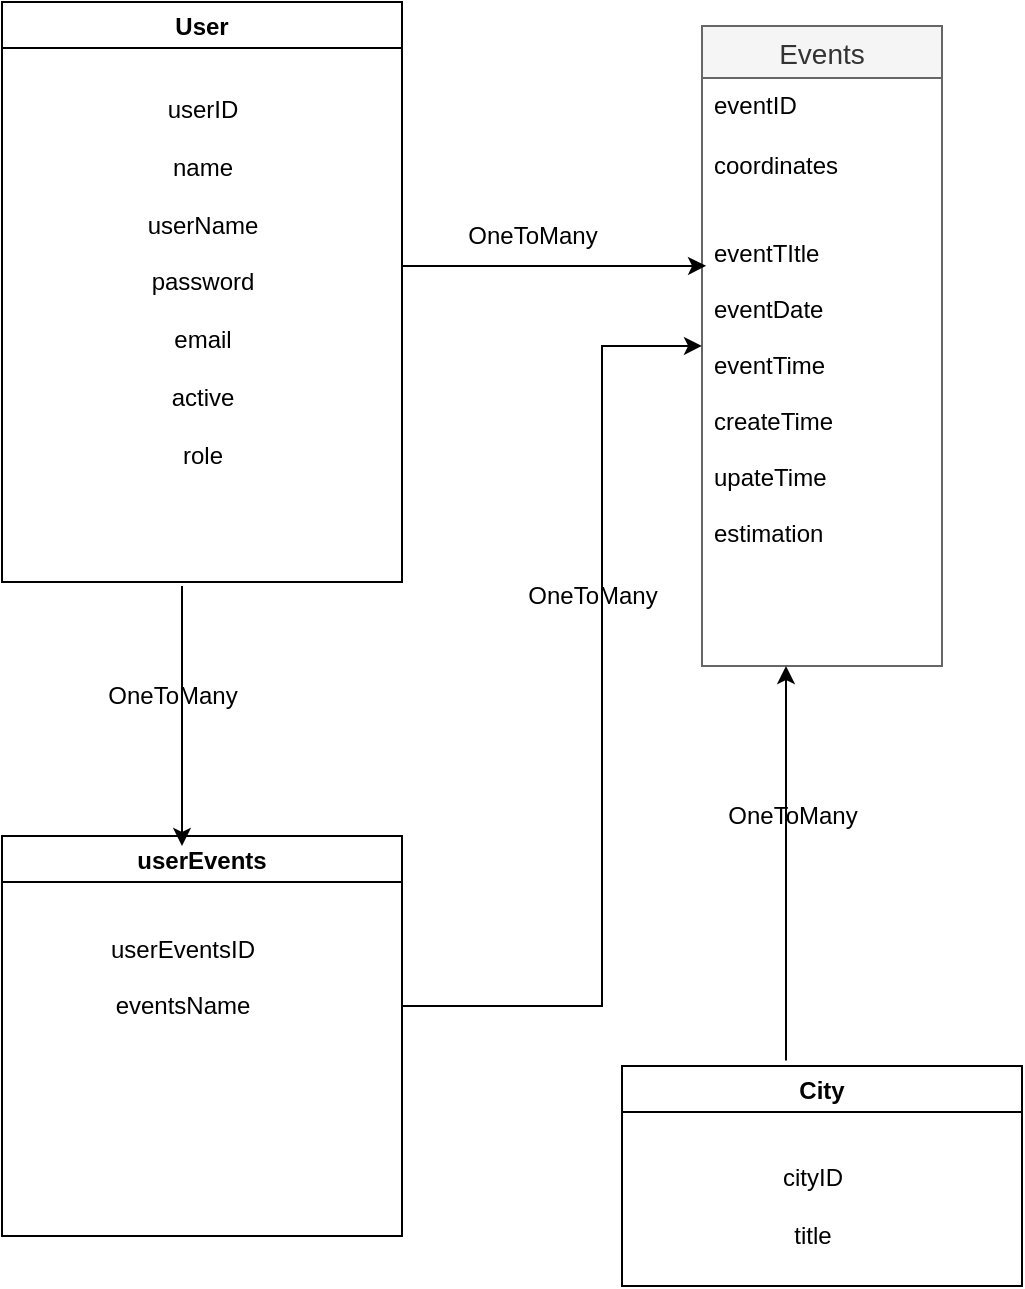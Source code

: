 <mxfile version="20.3.6" type="github">
  <diagram id="aw-yCcZevySmTfpU_dS_" name="Страница 1">
    <mxGraphModel dx="876" dy="425" grid="1" gridSize="10" guides="1" tooltips="1" connect="1" arrows="1" fold="1" page="1" pageScale="1" pageWidth="827" pageHeight="1169" math="0" shadow="0">
      <root>
        <mxCell id="0" />
        <mxCell id="1" parent="0" />
        <mxCell id="4LoF3xcJ_vZ8I_fZvGXv-9" value="User" style="swimlane;labelBackgroundColor=none;labelBorderColor=none;fontColor=#000000;" parent="1" vertex="1">
          <mxGeometry x="50" y="68" width="200" height="290" as="geometry" />
        </mxCell>
        <mxCell id="4LoF3xcJ_vZ8I_fZvGXv-10" value="&lt;div&gt;userID&lt;/div&gt;&lt;div&gt;&lt;br&gt;&lt;/div&gt;&lt;div&gt;name&lt;/div&gt;&lt;div&gt;&lt;br&gt;&lt;/div&gt;&lt;div&gt;userName&lt;/div&gt;&lt;div&gt;&lt;br&gt;&lt;/div&gt;&lt;div&gt;password&lt;/div&gt;&lt;div&gt;&lt;br&gt;&lt;/div&gt;&lt;div&gt;email&lt;/div&gt;&lt;div&gt;&lt;br&gt;&lt;/div&gt;&lt;div&gt;active&lt;/div&gt;&lt;div&gt;&lt;br&gt;&lt;/div&gt;&lt;div&gt;role&lt;br&gt;&lt;/div&gt;" style="text;html=1;align=center;verticalAlign=middle;resizable=0;points=[];autosize=1;strokeColor=none;fillColor=none;fontColor=#000000;" parent="4LoF3xcJ_vZ8I_fZvGXv-9" vertex="1">
          <mxGeometry x="60" y="40" width="80" height="200" as="geometry" />
        </mxCell>
        <mxCell id="4LoF3xcJ_vZ8I_fZvGXv-4" value="Events" style="swimlane;fontStyle=0;childLayout=stackLayout;horizontal=1;startSize=26;horizontalStack=0;resizeParent=1;resizeParentMax=0;resizeLast=0;collapsible=1;marginBottom=0;align=center;fontSize=14;fillColor=#f5f5f5;fontColor=#333333;strokeColor=#666666;" parent="1" vertex="1">
          <mxGeometry x="400" y="80" width="120" height="320" as="geometry" />
        </mxCell>
        <mxCell id="4LoF3xcJ_vZ8I_fZvGXv-5" value="eventID" style="text;strokeColor=none;fillColor=none;spacingLeft=4;spacingRight=4;overflow=hidden;rotatable=0;points=[[0,0.5],[1,0.5]];portConstraint=eastwest;fontSize=12;fontColor=#000000;labelBackgroundColor=none;labelBorderColor=none;" parent="4LoF3xcJ_vZ8I_fZvGXv-4" vertex="1">
          <mxGeometry y="26" width="120" height="30" as="geometry" />
        </mxCell>
        <mxCell id="4LoF3xcJ_vZ8I_fZvGXv-6" value="coordinates" style="text;strokeColor=none;fillColor=none;spacingLeft=4;spacingRight=4;overflow=hidden;rotatable=0;points=[[0,0.5],[1,0.5]];portConstraint=eastwest;fontSize=12;" parent="4LoF3xcJ_vZ8I_fZvGXv-4" vertex="1">
          <mxGeometry y="56" width="120" height="30" as="geometry" />
        </mxCell>
        <mxCell id="4LoF3xcJ_vZ8I_fZvGXv-7" value="&#xa;eventTItle&#xa;&#xa;eventDate&#xa;&#xa;eventTime&#xa;&#xa;createTime&#xa;&#xa;upateTime&#xa;&#xa;estimation&#xa;&#xa;&#xa;&#xa;&#xa;" style="text;strokeColor=none;fillColor=none;spacingLeft=4;spacingRight=4;overflow=hidden;rotatable=0;points=[[0,0.5],[1,0.5]];portConstraint=eastwest;fontSize=12;" parent="4LoF3xcJ_vZ8I_fZvGXv-4" vertex="1">
          <mxGeometry y="86" width="120" height="234" as="geometry" />
        </mxCell>
        <mxCell id="4LoF3xcJ_vZ8I_fZvGXv-13" value="" style="endArrow=classic;html=1;rounded=0;fontColor=#000000;entryX=0.017;entryY=0.145;entryDx=0;entryDy=0;entryPerimeter=0;" parent="1" target="4LoF3xcJ_vZ8I_fZvGXv-7" edge="1">
          <mxGeometry width="50" height="50" relative="1" as="geometry">
            <mxPoint x="250" y="200" as="sourcePoint" />
            <mxPoint x="440" y="250" as="targetPoint" />
            <Array as="points">
              <mxPoint x="390" y="200" />
            </Array>
          </mxGeometry>
        </mxCell>
        <mxCell id="4LoF3xcJ_vZ8I_fZvGXv-14" value="OneToMany" style="text;html=1;align=center;verticalAlign=middle;resizable=0;points=[];autosize=1;strokeColor=none;fillColor=none;fontColor=#000000;" parent="1" vertex="1">
          <mxGeometry x="270" y="170" width="90" height="30" as="geometry" />
        </mxCell>
        <mxCell id="4LoF3xcJ_vZ8I_fZvGXv-15" value="City" style="swimlane;labelBackgroundColor=none;labelBorderColor=none;fontColor=#000000;" parent="1" vertex="1">
          <mxGeometry x="360" y="600" width="200" height="110" as="geometry" />
        </mxCell>
        <mxCell id="4LoF3xcJ_vZ8I_fZvGXv-16" value="&lt;div&gt;cityID&lt;/div&gt;&lt;div&gt;&lt;br&gt;&lt;/div&gt;&lt;div&gt;title&lt;br&gt;&lt;/div&gt;" style="text;html=1;align=center;verticalAlign=middle;resizable=0;points=[];autosize=1;strokeColor=none;fillColor=none;fontColor=#000000;" parent="4LoF3xcJ_vZ8I_fZvGXv-15" vertex="1">
          <mxGeometry x="70" y="40" width="50" height="60" as="geometry" />
        </mxCell>
        <mxCell id="4LoF3xcJ_vZ8I_fZvGXv-17" value="" style="endArrow=classic;html=1;rounded=0;fontColor=#000000;startArrow=none;" parent="1" edge="1">
          <mxGeometry width="50" height="50" relative="1" as="geometry">
            <mxPoint x="442" y="550" as="sourcePoint" />
            <mxPoint x="442" y="400" as="targetPoint" />
          </mxGeometry>
        </mxCell>
        <mxCell id="4LoF3xcJ_vZ8I_fZvGXv-19" value="userEvents" style="swimlane;labelBackgroundColor=none;labelBorderColor=none;fontColor=#000000;" parent="1" vertex="1">
          <mxGeometry x="50" y="485" width="200" height="200" as="geometry" />
        </mxCell>
        <mxCell id="4LoF3xcJ_vZ8I_fZvGXv-21" value="&lt;div&gt;userEventsID&lt;/div&gt;&lt;div&gt;&lt;br&gt;&lt;/div&gt;&lt;div&gt;eventsName&lt;/div&gt;&lt;div&gt;&lt;br&gt;&lt;/div&gt;&lt;div&gt;&lt;br&gt;&lt;/div&gt;" style="text;html=1;align=center;verticalAlign=middle;resizable=0;points=[];autosize=1;strokeColor=none;fillColor=none;fontColor=#000000;" parent="4LoF3xcJ_vZ8I_fZvGXv-19" vertex="1">
          <mxGeometry x="40" y="40" width="100" height="90" as="geometry" />
        </mxCell>
        <mxCell id="4LoF3xcJ_vZ8I_fZvGXv-22" value="" style="endArrow=classic;html=1;rounded=0;fontColor=#000000;entryX=0.45;entryY=0.025;entryDx=0;entryDy=0;entryPerimeter=0;" parent="1" target="4LoF3xcJ_vZ8I_fZvGXv-19" edge="1">
          <mxGeometry width="50" height="50" relative="1" as="geometry">
            <mxPoint x="140" y="360" as="sourcePoint" />
            <mxPoint x="190" y="390" as="targetPoint" />
          </mxGeometry>
        </mxCell>
        <mxCell id="4LoF3xcJ_vZ8I_fZvGXv-23" value="OneToMany" style="text;html=1;align=center;verticalAlign=middle;resizable=0;points=[];autosize=1;strokeColor=none;fillColor=none;fontColor=#000000;" parent="1" vertex="1">
          <mxGeometry x="90" y="400" width="90" height="30" as="geometry" />
        </mxCell>
        <mxCell id="4LoF3xcJ_vZ8I_fZvGXv-24" value="" style="endArrow=classic;html=1;rounded=0;fontColor=#000000;entryX=0;entryY=0.316;entryDx=0;entryDy=0;entryPerimeter=0;" parent="1" target="4LoF3xcJ_vZ8I_fZvGXv-7" edge="1">
          <mxGeometry width="50" height="50" relative="1" as="geometry">
            <mxPoint x="250" y="570" as="sourcePoint" />
            <mxPoint x="390" y="240" as="targetPoint" />
            <Array as="points">
              <mxPoint x="350" y="570" />
              <mxPoint x="350" y="240" />
            </Array>
          </mxGeometry>
        </mxCell>
        <mxCell id="4LoF3xcJ_vZ8I_fZvGXv-25" value="OneToMany" style="text;html=1;align=center;verticalAlign=middle;resizable=0;points=[];autosize=1;strokeColor=none;fillColor=none;fontColor=#000000;" parent="1" vertex="1">
          <mxGeometry x="300" y="350" width="90" height="30" as="geometry" />
        </mxCell>
        <mxCell id="4LoF3xcJ_vZ8I_fZvGXv-18" value="OneToMany" style="text;html=1;align=center;verticalAlign=middle;resizable=0;points=[];autosize=1;strokeColor=none;fillColor=none;fontColor=#000000;" parent="1" vertex="1">
          <mxGeometry x="400" y="460" width="90" height="30" as="geometry" />
        </mxCell>
        <mxCell id="4LoF3xcJ_vZ8I_fZvGXv-26" value="" style="endArrow=none;html=1;rounded=0;fontColor=#000000;exitX=0.41;exitY=-0.025;exitDx=0;exitDy=0;exitPerimeter=0;" parent="1" source="4LoF3xcJ_vZ8I_fZvGXv-15" edge="1">
          <mxGeometry width="50" height="50" relative="1" as="geometry">
            <mxPoint x="442" y="597.25" as="sourcePoint" />
            <mxPoint x="442" y="440" as="targetPoint" />
          </mxGeometry>
        </mxCell>
      </root>
    </mxGraphModel>
  </diagram>
</mxfile>
